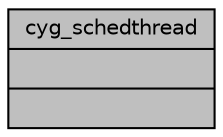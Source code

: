 digraph "cyg_schedthread"
{
  edge [fontname="Helvetica",fontsize="10",labelfontname="Helvetica",labelfontsize="10"];
  node [fontname="Helvetica",fontsize="10",shape=record];
  Node1 [label="{cyg_schedthread\n||}",height=0.2,width=0.4,color="black", fillcolor="grey75", style="filled" fontcolor="black"];
}
